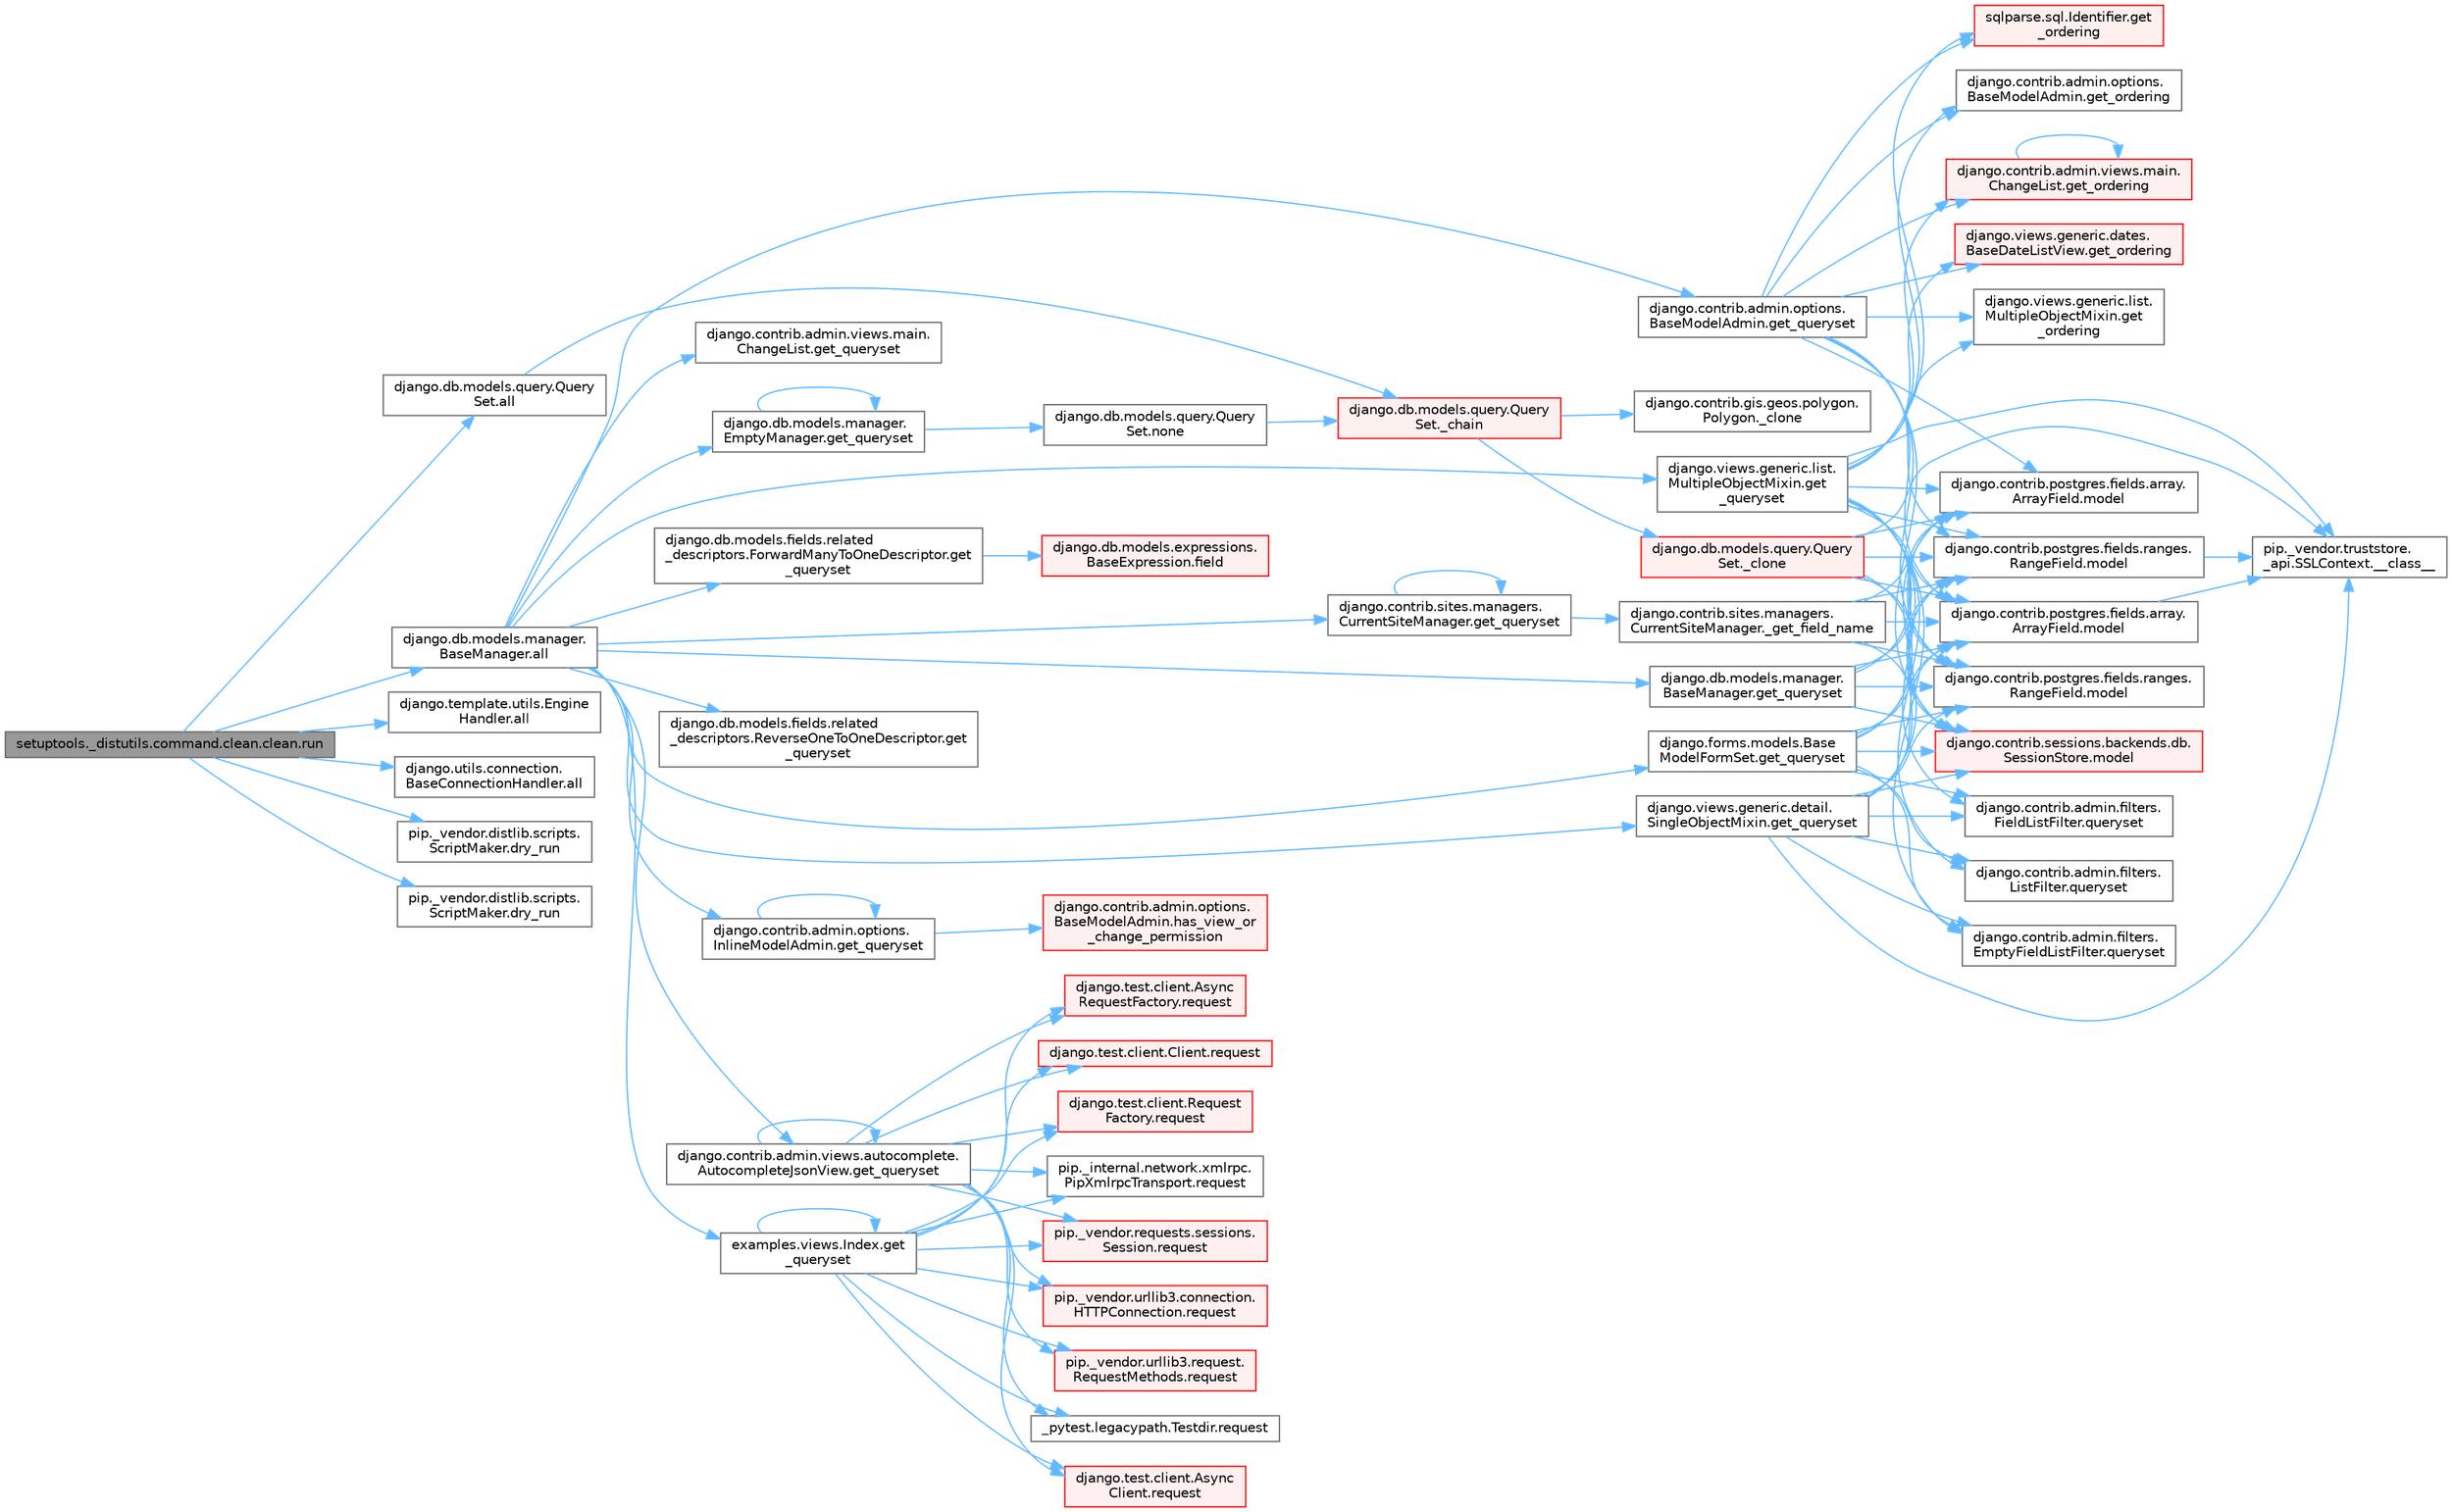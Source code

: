 digraph "setuptools._distutils.command.clean.clean.run"
{
 // LATEX_PDF_SIZE
  bgcolor="transparent";
  edge [fontname=Helvetica,fontsize=10,labelfontname=Helvetica,labelfontsize=10];
  node [fontname=Helvetica,fontsize=10,shape=box,height=0.2,width=0.4];
  rankdir="LR";
  Node1 [id="Node000001",label="setuptools._distutils.command.clean.clean.run",height=0.2,width=0.4,color="gray40", fillcolor="grey60", style="filled", fontcolor="black",tooltip=" "];
  Node1 -> Node2 [id="edge1_Node000001_Node000002",color="steelblue1",style="solid",tooltip=" "];
  Node2 [id="Node000002",label="django.db.models.manager.\lBaseManager.all",height=0.2,width=0.4,color="grey40", fillcolor="white", style="filled",URL="$classdjango_1_1db_1_1models_1_1manager_1_1_base_manager.html#a348dacddedfc163dc130f6c2620869b0",tooltip=" "];
  Node2 -> Node3 [id="edge2_Node000002_Node000003",color="steelblue1",style="solid",tooltip=" "];
  Node3 [id="Node000003",label="django.contrib.admin.options.\lBaseModelAdmin.get_queryset",height=0.2,width=0.4,color="grey40", fillcolor="white", style="filled",URL="$classdjango_1_1contrib_1_1admin_1_1options_1_1_base_model_admin.html#a785da85de69766ce5f736de0e4de80c5",tooltip=" "];
  Node3 -> Node4 [id="edge3_Node000003_Node000004",color="steelblue1",style="solid",tooltip=" "];
  Node4 [id="Node000004",label="django.contrib.admin.options.\lBaseModelAdmin.get_ordering",height=0.2,width=0.4,color="grey40", fillcolor="white", style="filled",URL="$classdjango_1_1contrib_1_1admin_1_1options_1_1_base_model_admin.html#a8b06248f6c601bed9bcfc951f653cb72",tooltip=" "];
  Node3 -> Node5 [id="edge4_Node000003_Node000005",color="steelblue1",style="solid",tooltip=" "];
  Node5 [id="Node000005",label="django.contrib.admin.views.main.\lChangeList.get_ordering",height=0.2,width=0.4,color="red", fillcolor="#FFF0F0", style="filled",URL="$classdjango_1_1contrib_1_1admin_1_1views_1_1main_1_1_change_list.html#a87413968b7e496bc20cdc428329a8f93",tooltip=" "];
  Node5 -> Node5 [id="edge5_Node000005_Node000005",color="steelblue1",style="solid",tooltip=" "];
  Node3 -> Node17 [id="edge6_Node000003_Node000017",color="steelblue1",style="solid",tooltip=" "];
  Node17 [id="Node000017",label="django.views.generic.dates.\lBaseDateListView.get_ordering",height=0.2,width=0.4,color="red", fillcolor="#FFF0F0", style="filled",URL="$classdjango_1_1views_1_1generic_1_1dates_1_1_base_date_list_view.html#a0ec2128f4273a0b80fa32b44d71725ea",tooltip=" "];
  Node3 -> Node19 [id="edge7_Node000003_Node000019",color="steelblue1",style="solid",tooltip=" "];
  Node19 [id="Node000019",label="django.views.generic.list.\lMultipleObjectMixin.get\l_ordering",height=0.2,width=0.4,color="grey40", fillcolor="white", style="filled",URL="$classdjango_1_1views_1_1generic_1_1list_1_1_multiple_object_mixin.html#a8ba6071eb9a7bab04795550b0a3628c6",tooltip=" "];
  Node3 -> Node20 [id="edge8_Node000003_Node000020",color="steelblue1",style="solid",tooltip=" "];
  Node20 [id="Node000020",label="sqlparse.sql.Identifier.get\l_ordering",height=0.2,width=0.4,color="red", fillcolor="#FFF0F0", style="filled",URL="$classsqlparse_1_1sql_1_1_identifier.html#a6e06ea438171fb096466ae06a2b2f69f",tooltip=" "];
  Node3 -> Node9 [id="edge9_Node000003_Node000009",color="steelblue1",style="solid",tooltip=" "];
  Node9 [id="Node000009",label="django.contrib.postgres.fields.array.\lArrayField.model",height=0.2,width=0.4,color="grey40", fillcolor="white", style="filled",URL="$classdjango_1_1contrib_1_1postgres_1_1fields_1_1array_1_1_array_field.html#a4402eef4c4784e00671c9f229481f4c1",tooltip=" "];
  Node9 -> Node10 [id="edge10_Node000009_Node000010",color="steelblue1",style="solid",tooltip=" "];
  Node10 [id="Node000010",label="pip._vendor.truststore.\l_api.SSLContext.__class__",height=0.2,width=0.4,color="grey40", fillcolor="white", style="filled",URL="$classpip_1_1__vendor_1_1truststore_1_1__api_1_1_s_s_l_context.html#a530861514f31eabaa3f513557d6e66de",tooltip=" "];
  Node3 -> Node11 [id="edge11_Node000003_Node000011",color="steelblue1",style="solid",tooltip=" "];
  Node11 [id="Node000011",label="django.contrib.postgres.fields.array.\lArrayField.model",height=0.2,width=0.4,color="grey40", fillcolor="white", style="filled",URL="$classdjango_1_1contrib_1_1postgres_1_1fields_1_1array_1_1_array_field.html#a50a2796de85f960ca282b56ef2d9446c",tooltip=" "];
  Node3 -> Node12 [id="edge12_Node000003_Node000012",color="steelblue1",style="solid",tooltip=" "];
  Node12 [id="Node000012",label="django.contrib.postgres.fields.ranges.\lRangeField.model",height=0.2,width=0.4,color="grey40", fillcolor="white", style="filled",URL="$classdjango_1_1contrib_1_1postgres_1_1fields_1_1ranges_1_1_range_field.html#aa38c2bbd1bad0c8f9b0315ee468867a2",tooltip=" "];
  Node12 -> Node10 [id="edge13_Node000012_Node000010",color="steelblue1",style="solid",tooltip=" "];
  Node3 -> Node13 [id="edge14_Node000003_Node000013",color="steelblue1",style="solid",tooltip=" "];
  Node13 [id="Node000013",label="django.contrib.postgres.fields.ranges.\lRangeField.model",height=0.2,width=0.4,color="grey40", fillcolor="white", style="filled",URL="$classdjango_1_1contrib_1_1postgres_1_1fields_1_1ranges_1_1_range_field.html#a91b36827f010affd1ff89569cf40d1af",tooltip=" "];
  Node3 -> Node14 [id="edge15_Node000003_Node000014",color="steelblue1",style="solid",tooltip=" "];
  Node14 [id="Node000014",label="django.contrib.sessions.backends.db.\lSessionStore.model",height=0.2,width=0.4,color="red", fillcolor="#FFF0F0", style="filled",URL="$classdjango_1_1contrib_1_1sessions_1_1backends_1_1db_1_1_session_store.html#af52cfb4371af389c8bd4a6780274c403",tooltip=" "];
  Node2 -> Node23 [id="edge16_Node000002_Node000023",color="steelblue1",style="solid",tooltip=" "];
  Node23 [id="Node000023",label="django.contrib.admin.options.\lInlineModelAdmin.get_queryset",height=0.2,width=0.4,color="grey40", fillcolor="white", style="filled",URL="$classdjango_1_1contrib_1_1admin_1_1options_1_1_inline_model_admin.html#a9248f5d82a336087e911b7ebc8729ffd",tooltip=" "];
  Node23 -> Node23 [id="edge17_Node000023_Node000023",color="steelblue1",style="solid",tooltip=" "];
  Node23 -> Node24 [id="edge18_Node000023_Node000024",color="steelblue1",style="solid",tooltip=" "];
  Node24 [id="Node000024",label="django.contrib.admin.options.\lBaseModelAdmin.has_view_or\l_change_permission",height=0.2,width=0.4,color="red", fillcolor="#FFF0F0", style="filled",URL="$classdjango_1_1contrib_1_1admin_1_1options_1_1_base_model_admin.html#a218c5fb68fadfcf6e8e49172ad1d317c",tooltip=" "];
  Node2 -> Node30 [id="edge19_Node000002_Node000030",color="steelblue1",style="solid",tooltip=" "];
  Node30 [id="Node000030",label="django.contrib.admin.views.autocomplete.\lAutocompleteJsonView.get_queryset",height=0.2,width=0.4,color="grey40", fillcolor="white", style="filled",URL="$classdjango_1_1contrib_1_1admin_1_1views_1_1autocomplete_1_1_autocomplete_json_view.html#a6eb5abbd3b2e8b252a4ce9ca2680f3d3",tooltip=" "];
  Node30 -> Node30 [id="edge20_Node000030_Node000030",color="steelblue1",style="solid",tooltip=" "];
  Node30 -> Node31 [id="edge21_Node000030_Node000031",color="steelblue1",style="solid",tooltip=" "];
  Node31 [id="Node000031",label="_pytest.legacypath.Testdir.request",height=0.2,width=0.4,color="grey40", fillcolor="white", style="filled",URL="$class__pytest_1_1legacypath_1_1_testdir.html#a0e10c900efcd764da85254119e4d64c4",tooltip=" "];
  Node30 -> Node32 [id="edge22_Node000030_Node000032",color="steelblue1",style="solid",tooltip=" "];
  Node32 [id="Node000032",label="django.test.client.Async\lClient.request",height=0.2,width=0.4,color="red", fillcolor="#FFF0F0", style="filled",URL="$classdjango_1_1test_1_1client_1_1_async_client.html#a891cc2f6b81dcf3583bbbde8d21a713a",tooltip=" "];
  Node30 -> Node34 [id="edge23_Node000030_Node000034",color="steelblue1",style="solid",tooltip=" "];
  Node34 [id="Node000034",label="django.test.client.Async\lRequestFactory.request",height=0.2,width=0.4,color="red", fillcolor="#FFF0F0", style="filled",URL="$classdjango_1_1test_1_1client_1_1_async_request_factory.html#aab026845547a4c2d9203b8710b90f6cd",tooltip=" "];
  Node30 -> Node35 [id="edge24_Node000030_Node000035",color="steelblue1",style="solid",tooltip=" "];
  Node35 [id="Node000035",label="django.test.client.Client.request",height=0.2,width=0.4,color="red", fillcolor="#FFF0F0", style="filled",URL="$classdjango_1_1test_1_1client_1_1_client.html#a2f51c5251142ab6503937051936e33fa",tooltip=" "];
  Node30 -> Node490 [id="edge25_Node000030_Node000490",color="steelblue1",style="solid",tooltip=" "];
  Node490 [id="Node000490",label="django.test.client.Request\lFactory.request",height=0.2,width=0.4,color="red", fillcolor="#FFF0F0", style="filled",URL="$classdjango_1_1test_1_1client_1_1_request_factory.html#adae411ab0df6839c5364b647e4dc63ad",tooltip=" "];
  Node30 -> Node491 [id="edge26_Node000030_Node000491",color="steelblue1",style="solid",tooltip=" "];
  Node491 [id="Node000491",label="pip._internal.network.xmlrpc.\lPipXmlrpcTransport.request",height=0.2,width=0.4,color="grey40", fillcolor="white", style="filled",URL="$classpip_1_1__internal_1_1network_1_1xmlrpc_1_1_pip_xmlrpc_transport.html#a91d1ed180fbf8bcc25f6747a72614c5f",tooltip=" "];
  Node30 -> Node492 [id="edge27_Node000030_Node000492",color="steelblue1",style="solid",tooltip=" "];
  Node492 [id="Node000492",label="pip._vendor.requests.sessions.\lSession.request",height=0.2,width=0.4,color="red", fillcolor="#FFF0F0", style="filled",URL="$classpip_1_1__vendor_1_1requests_1_1sessions_1_1_session.html#a3dddfa16e93faa1a1a553936d913482b",tooltip=" "];
  Node30 -> Node1008 [id="edge28_Node000030_Node001008",color="steelblue1",style="solid",tooltip=" "];
  Node1008 [id="Node001008",label="pip._vendor.urllib3.connection.\lHTTPConnection.request",height=0.2,width=0.4,color="red", fillcolor="#FFF0F0", style="filled",URL="$classpip_1_1__vendor_1_1urllib3_1_1connection_1_1_h_t_t_p_connection.html#a67e552c4d242e4169bdf7319269a417f",tooltip=" "];
  Node30 -> Node1010 [id="edge29_Node000030_Node001010",color="steelblue1",style="solid",tooltip=" "];
  Node1010 [id="Node001010",label="pip._vendor.urllib3.request.\lRequestMethods.request",height=0.2,width=0.4,color="red", fillcolor="#FFF0F0", style="filled",URL="$classpip_1_1__vendor_1_1urllib3_1_1request_1_1_request_methods.html#a73541f2f0edc7df7413b043e33c69e7f",tooltip=" "];
  Node2 -> Node2828 [id="edge30_Node000002_Node002828",color="steelblue1",style="solid",tooltip=" "];
  Node2828 [id="Node002828",label="django.contrib.admin.views.main.\lChangeList.get_queryset",height=0.2,width=0.4,color="grey40", fillcolor="white", style="filled",URL="$classdjango_1_1contrib_1_1admin_1_1views_1_1main_1_1_change_list.html#a269abeb8e01762183e40a5133a41151d",tooltip=" "];
  Node2 -> Node2829 [id="edge31_Node000002_Node002829",color="steelblue1",style="solid",tooltip=" "];
  Node2829 [id="Node002829",label="django.contrib.sites.managers.\lCurrentSiteManager.get_queryset",height=0.2,width=0.4,color="grey40", fillcolor="white", style="filled",URL="$classdjango_1_1contrib_1_1sites_1_1managers_1_1_current_site_manager.html#a1889434ddf70c93854e44489319c1a1f",tooltip=" "];
  Node2829 -> Node1153 [id="edge32_Node002829_Node001153",color="steelblue1",style="solid",tooltip=" "];
  Node1153 [id="Node001153",label="django.contrib.sites.managers.\lCurrentSiteManager._get_field_name",height=0.2,width=0.4,color="grey40", fillcolor="white", style="filled",URL="$classdjango_1_1contrib_1_1sites_1_1managers_1_1_current_site_manager.html#a6681f04ed527ed7f580a8c6330a97cd4",tooltip=" "];
  Node1153 -> Node9 [id="edge33_Node001153_Node000009",color="steelblue1",style="solid",tooltip=" "];
  Node1153 -> Node11 [id="edge34_Node001153_Node000011",color="steelblue1",style="solid",tooltip=" "];
  Node1153 -> Node12 [id="edge35_Node001153_Node000012",color="steelblue1",style="solid",tooltip=" "];
  Node1153 -> Node13 [id="edge36_Node001153_Node000013",color="steelblue1",style="solid",tooltip=" "];
  Node1153 -> Node14 [id="edge37_Node001153_Node000014",color="steelblue1",style="solid",tooltip=" "];
  Node2829 -> Node2829 [id="edge38_Node002829_Node002829",color="steelblue1",style="solid",tooltip=" "];
  Node2 -> Node2830 [id="edge39_Node000002_Node002830",color="steelblue1",style="solid",tooltip=" "];
  Node2830 [id="Node002830",label="django.db.models.fields.related\l_descriptors.ForwardManyToOneDescriptor.get\l_queryset",height=0.2,width=0.4,color="grey40", fillcolor="white", style="filled",URL="$classdjango_1_1db_1_1models_1_1fields_1_1related__descriptors_1_1_forward_many_to_one_descriptor.html#aac7cf3069f240b0e4553d803b419cf7d",tooltip=" "];
  Node2830 -> Node38 [id="edge40_Node002830_Node000038",color="steelblue1",style="solid",tooltip=" "];
  Node38 [id="Node000038",label="django.db.models.expressions.\lBaseExpression.field",height=0.2,width=0.4,color="red", fillcolor="#FFF0F0", style="filled",URL="$classdjango_1_1db_1_1models_1_1expressions_1_1_base_expression.html#a70aeb35391ada82c2e9f02b1c3ac150c",tooltip=" "];
  Node2 -> Node2831 [id="edge41_Node000002_Node002831",color="steelblue1",style="solid",tooltip=" "];
  Node2831 [id="Node002831",label="django.db.models.fields.related\l_descriptors.ReverseOneToOneDescriptor.get\l_queryset",height=0.2,width=0.4,color="grey40", fillcolor="white", style="filled",URL="$classdjango_1_1db_1_1models_1_1fields_1_1related__descriptors_1_1_reverse_one_to_one_descriptor.html#a04bede0cb722d44ace129e00e85081a3",tooltip=" "];
  Node2 -> Node2832 [id="edge42_Node000002_Node002832",color="steelblue1",style="solid",tooltip=" "];
  Node2832 [id="Node002832",label="django.db.models.manager.\lBaseManager.get_queryset",height=0.2,width=0.4,color="grey40", fillcolor="white", style="filled",URL="$classdjango_1_1db_1_1models_1_1manager_1_1_base_manager.html#a358c9a085a30a278b31e784dac7a52ef",tooltip="PROXIES TO QUERYSET #."];
  Node2832 -> Node9 [id="edge43_Node002832_Node000009",color="steelblue1",style="solid",tooltip=" "];
  Node2832 -> Node11 [id="edge44_Node002832_Node000011",color="steelblue1",style="solid",tooltip=" "];
  Node2832 -> Node12 [id="edge45_Node002832_Node000012",color="steelblue1",style="solid",tooltip=" "];
  Node2832 -> Node13 [id="edge46_Node002832_Node000013",color="steelblue1",style="solid",tooltip=" "];
  Node2832 -> Node14 [id="edge47_Node002832_Node000014",color="steelblue1",style="solid",tooltip=" "];
  Node2 -> Node2833 [id="edge48_Node000002_Node002833",color="steelblue1",style="solid",tooltip=" "];
  Node2833 [id="Node002833",label="django.db.models.manager.\lEmptyManager.get_queryset",height=0.2,width=0.4,color="grey40", fillcolor="white", style="filled",URL="$classdjango_1_1db_1_1models_1_1manager_1_1_empty_manager.html#a2a2df8fcd071f937c6ee484d4ee1d539",tooltip=" "];
  Node2833 -> Node2833 [id="edge49_Node002833_Node002833",color="steelblue1",style="solid",tooltip=" "];
  Node2833 -> Node2834 [id="edge50_Node002833_Node002834",color="steelblue1",style="solid",tooltip=" "];
  Node2834 [id="Node002834",label="django.db.models.query.Query\lSet.none",height=0.2,width=0.4,color="grey40", fillcolor="white", style="filled",URL="$classdjango_1_1db_1_1models_1_1query_1_1_query_set.html#ad50a9f1d2c26774f89ed67b270a28b4c",tooltip=" "];
  Node2834 -> Node55 [id="edge51_Node002834_Node000055",color="steelblue1",style="solid",tooltip=" "];
  Node55 [id="Node000055",label="django.db.models.query.Query\lSet._chain",height=0.2,width=0.4,color="red", fillcolor="#FFF0F0", style="filled",URL="$classdjango_1_1db_1_1models_1_1query_1_1_query_set.html#a182d4dbe4af5d2d79141ccb1e5b0d103",tooltip=" "];
  Node55 -> Node56 [id="edge52_Node000055_Node000056",color="steelblue1",style="solid",tooltip=" "];
  Node56 [id="Node000056",label="django.contrib.gis.geos.polygon.\lPolygon._clone",height=0.2,width=0.4,color="grey40", fillcolor="white", style="filled",URL="$classdjango_1_1contrib_1_1gis_1_1geos_1_1polygon_1_1_polygon.html#a27ad652f00597f52af00211684a7a0bb",tooltip=" "];
  Node55 -> Node57 [id="edge53_Node000055_Node000057",color="steelblue1",style="solid",tooltip=" "];
  Node57 [id="Node000057",label="django.db.models.query.Query\lSet._clone",height=0.2,width=0.4,color="red", fillcolor="#FFF0F0", style="filled",URL="$classdjango_1_1db_1_1models_1_1query_1_1_query_set.html#a4ab683927b810b6f8ab633bef6e2c356",tooltip=" "];
  Node57 -> Node10 [id="edge54_Node000057_Node000010",color="steelblue1",style="solid",tooltip=" "];
  Node57 -> Node9 [id="edge55_Node000057_Node000009",color="steelblue1",style="solid",tooltip=" "];
  Node57 -> Node11 [id="edge56_Node000057_Node000011",color="steelblue1",style="solid",tooltip=" "];
  Node57 -> Node12 [id="edge57_Node000057_Node000012",color="steelblue1",style="solid",tooltip=" "];
  Node57 -> Node13 [id="edge58_Node000057_Node000013",color="steelblue1",style="solid",tooltip=" "];
  Node57 -> Node14 [id="edge59_Node000057_Node000014",color="steelblue1",style="solid",tooltip=" "];
  Node2 -> Node2835 [id="edge60_Node000002_Node002835",color="steelblue1",style="solid",tooltip=" "];
  Node2835 [id="Node002835",label="django.forms.models.Base\lModelFormSet.get_queryset",height=0.2,width=0.4,color="grey40", fillcolor="white", style="filled",URL="$classdjango_1_1forms_1_1models_1_1_base_model_form_set.html#adbf92e8bd967e15a87f0fa40d2826143",tooltip=" "];
  Node2835 -> Node9 [id="edge61_Node002835_Node000009",color="steelblue1",style="solid",tooltip=" "];
  Node2835 -> Node11 [id="edge62_Node002835_Node000011",color="steelblue1",style="solid",tooltip=" "];
  Node2835 -> Node12 [id="edge63_Node002835_Node000012",color="steelblue1",style="solid",tooltip=" "];
  Node2835 -> Node13 [id="edge64_Node002835_Node000013",color="steelblue1",style="solid",tooltip=" "];
  Node2835 -> Node14 [id="edge65_Node002835_Node000014",color="steelblue1",style="solid",tooltip=" "];
  Node2835 -> Node2062 [id="edge66_Node002835_Node002062",color="steelblue1",style="solid",tooltip=" "];
  Node2062 [id="Node002062",label="django.contrib.admin.filters.\lEmptyFieldListFilter.queryset",height=0.2,width=0.4,color="grey40", fillcolor="white", style="filled",URL="$classdjango_1_1contrib_1_1admin_1_1filters_1_1_empty_field_list_filter.html#a7c601d9b32bad0920a6af219ea1ac733",tooltip=" "];
  Node2835 -> Node2063 [id="edge67_Node002835_Node002063",color="steelblue1",style="solid",tooltip=" "];
  Node2063 [id="Node002063",label="django.contrib.admin.filters.\lFieldListFilter.queryset",height=0.2,width=0.4,color="grey40", fillcolor="white", style="filled",URL="$classdjango_1_1contrib_1_1admin_1_1filters_1_1_field_list_filter.html#a3a783bd1289c7321391afc78436b07d4",tooltip=" "];
  Node2835 -> Node2064 [id="edge68_Node002835_Node002064",color="steelblue1",style="solid",tooltip=" "];
  Node2064 [id="Node002064",label="django.contrib.admin.filters.\lListFilter.queryset",height=0.2,width=0.4,color="grey40", fillcolor="white", style="filled",URL="$classdjango_1_1contrib_1_1admin_1_1filters_1_1_list_filter.html#a50eb27880299b5cb090c7c0e8820f8e3",tooltip=" "];
  Node2 -> Node2836 [id="edge69_Node000002_Node002836",color="steelblue1",style="solid",tooltip=" "];
  Node2836 [id="Node002836",label="django.views.generic.detail.\lSingleObjectMixin.get_queryset",height=0.2,width=0.4,color="grey40", fillcolor="white", style="filled",URL="$classdjango_1_1views_1_1generic_1_1detail_1_1_single_object_mixin.html#a29e41db704214851315dd3e87c4d843e",tooltip=" "];
  Node2836 -> Node10 [id="edge70_Node002836_Node000010",color="steelblue1",style="solid",tooltip=" "];
  Node2836 -> Node9 [id="edge71_Node002836_Node000009",color="steelblue1",style="solid",tooltip=" "];
  Node2836 -> Node11 [id="edge72_Node002836_Node000011",color="steelblue1",style="solid",tooltip=" "];
  Node2836 -> Node12 [id="edge73_Node002836_Node000012",color="steelblue1",style="solid",tooltip=" "];
  Node2836 -> Node13 [id="edge74_Node002836_Node000013",color="steelblue1",style="solid",tooltip=" "];
  Node2836 -> Node14 [id="edge75_Node002836_Node000014",color="steelblue1",style="solid",tooltip=" "];
  Node2836 -> Node2062 [id="edge76_Node002836_Node002062",color="steelblue1",style="solid",tooltip=" "];
  Node2836 -> Node2063 [id="edge77_Node002836_Node002063",color="steelblue1",style="solid",tooltip=" "];
  Node2836 -> Node2064 [id="edge78_Node002836_Node002064",color="steelblue1",style="solid",tooltip=" "];
  Node2 -> Node2837 [id="edge79_Node000002_Node002837",color="steelblue1",style="solid",tooltip=" "];
  Node2837 [id="Node002837",label="django.views.generic.list.\lMultipleObjectMixin.get\l_queryset",height=0.2,width=0.4,color="grey40", fillcolor="white", style="filled",URL="$classdjango_1_1views_1_1generic_1_1list_1_1_multiple_object_mixin.html#a7ceb7f310a7a0d7fedfb90f1f2b5c226",tooltip=" "];
  Node2837 -> Node10 [id="edge80_Node002837_Node000010",color="steelblue1",style="solid",tooltip=" "];
  Node2837 -> Node4 [id="edge81_Node002837_Node000004",color="steelblue1",style="solid",tooltip=" "];
  Node2837 -> Node5 [id="edge82_Node002837_Node000005",color="steelblue1",style="solid",tooltip=" "];
  Node2837 -> Node17 [id="edge83_Node002837_Node000017",color="steelblue1",style="solid",tooltip=" "];
  Node2837 -> Node19 [id="edge84_Node002837_Node000019",color="steelblue1",style="solid",tooltip=" "];
  Node2837 -> Node20 [id="edge85_Node002837_Node000020",color="steelblue1",style="solid",tooltip=" "];
  Node2837 -> Node9 [id="edge86_Node002837_Node000009",color="steelblue1",style="solid",tooltip=" "];
  Node2837 -> Node11 [id="edge87_Node002837_Node000011",color="steelblue1",style="solid",tooltip=" "];
  Node2837 -> Node12 [id="edge88_Node002837_Node000012",color="steelblue1",style="solid",tooltip=" "];
  Node2837 -> Node13 [id="edge89_Node002837_Node000013",color="steelblue1",style="solid",tooltip=" "];
  Node2837 -> Node14 [id="edge90_Node002837_Node000014",color="steelblue1",style="solid",tooltip=" "];
  Node2837 -> Node2062 [id="edge91_Node002837_Node002062",color="steelblue1",style="solid",tooltip=" "];
  Node2837 -> Node2063 [id="edge92_Node002837_Node002063",color="steelblue1",style="solid",tooltip=" "];
  Node2837 -> Node2064 [id="edge93_Node002837_Node002064",color="steelblue1",style="solid",tooltip=" "];
  Node2 -> Node2838 [id="edge94_Node000002_Node002838",color="steelblue1",style="solid",tooltip=" "];
  Node2838 [id="Node002838",label="examples.views.Index.get\l_queryset",height=0.2,width=0.4,color="grey40", fillcolor="white", style="filled",URL="$classexamples_1_1views_1_1_index.html#a288026bb9059b37dca786922296dfcd3",tooltip=" "];
  Node2838 -> Node2838 [id="edge95_Node002838_Node002838",color="steelblue1",style="solid",tooltip=" "];
  Node2838 -> Node31 [id="edge96_Node002838_Node000031",color="steelblue1",style="solid",tooltip=" "];
  Node2838 -> Node32 [id="edge97_Node002838_Node000032",color="steelblue1",style="solid",tooltip=" "];
  Node2838 -> Node34 [id="edge98_Node002838_Node000034",color="steelblue1",style="solid",tooltip=" "];
  Node2838 -> Node35 [id="edge99_Node002838_Node000035",color="steelblue1",style="solid",tooltip=" "];
  Node2838 -> Node490 [id="edge100_Node002838_Node000490",color="steelblue1",style="solid",tooltip=" "];
  Node2838 -> Node491 [id="edge101_Node002838_Node000491",color="steelblue1",style="solid",tooltip=" "];
  Node2838 -> Node492 [id="edge102_Node002838_Node000492",color="steelblue1",style="solid",tooltip=" "];
  Node2838 -> Node1008 [id="edge103_Node002838_Node001008",color="steelblue1",style="solid",tooltip=" "];
  Node2838 -> Node1010 [id="edge104_Node002838_Node001010",color="steelblue1",style="solid",tooltip=" "];
  Node1 -> Node4527 [id="edge105_Node000001_Node004527",color="steelblue1",style="solid",tooltip=" "];
  Node4527 [id="Node004527",label="django.db.models.query.Query\lSet.all",height=0.2,width=0.4,color="grey40", fillcolor="white", style="filled",URL="$classdjango_1_1db_1_1models_1_1query_1_1_query_set.html#a20253643284c6d267be6dc45050b2ccf",tooltip="PUBLIC METHODS THAT ALTER ATTRIBUTES AND RETURN A NEW QUERYSET #."];
  Node4527 -> Node55 [id="edge106_Node004527_Node000055",color="steelblue1",style="solid",tooltip=" "];
  Node1 -> Node4528 [id="edge107_Node000001_Node004528",color="steelblue1",style="solid",tooltip=" "];
  Node4528 [id="Node004528",label="django.template.utils.Engine\lHandler.all",height=0.2,width=0.4,color="grey40", fillcolor="white", style="filled",URL="$classdjango_1_1template_1_1utils_1_1_engine_handler.html#a711eece8b032ec5f2d90cba854c60f6a",tooltip=" "];
  Node1 -> Node4529 [id="edge108_Node000001_Node004529",color="steelblue1",style="solid",tooltip=" "];
  Node4529 [id="Node004529",label="django.utils.connection.\lBaseConnectionHandler.all",height=0.2,width=0.4,color="grey40", fillcolor="white", style="filled",URL="$classdjango_1_1utils_1_1connection_1_1_base_connection_handler.html#a3f81ce365f8b3f9bc5f1c9b5d3ac73a6",tooltip=" "];
  Node1 -> Node2330 [id="edge109_Node000001_Node002330",color="steelblue1",style="solid",tooltip=" "];
  Node2330 [id="Node002330",label="pip._vendor.distlib.scripts.\lScriptMaker.dry_run",height=0.2,width=0.4,color="grey40", fillcolor="white", style="filled",URL="$classpip_1_1__vendor_1_1distlib_1_1scripts_1_1_script_maker.html#acd0b75b087e518fe8bca3b64ea083c92",tooltip=" "];
  Node1 -> Node2331 [id="edge110_Node000001_Node002331",color="steelblue1",style="solid",tooltip=" "];
  Node2331 [id="Node002331",label="pip._vendor.distlib.scripts.\lScriptMaker.dry_run",height=0.2,width=0.4,color="grey40", fillcolor="white", style="filled",URL="$classpip_1_1__vendor_1_1distlib_1_1scripts_1_1_script_maker.html#aa6b275f3771cc190673279c4bf52d220",tooltip=" "];
}
